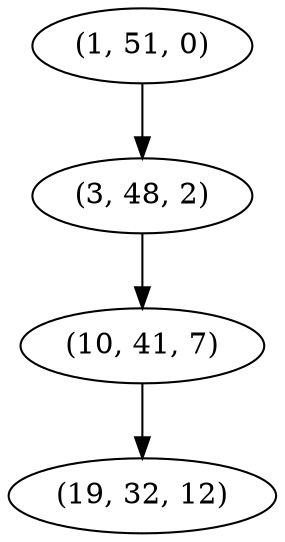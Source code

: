 digraph tree {
    "(1, 51, 0)";
    "(3, 48, 2)";
    "(10, 41, 7)";
    "(19, 32, 12)";
    "(1, 51, 0)" -> "(3, 48, 2)";
    "(3, 48, 2)" -> "(10, 41, 7)";
    "(10, 41, 7)" -> "(19, 32, 12)";
}
